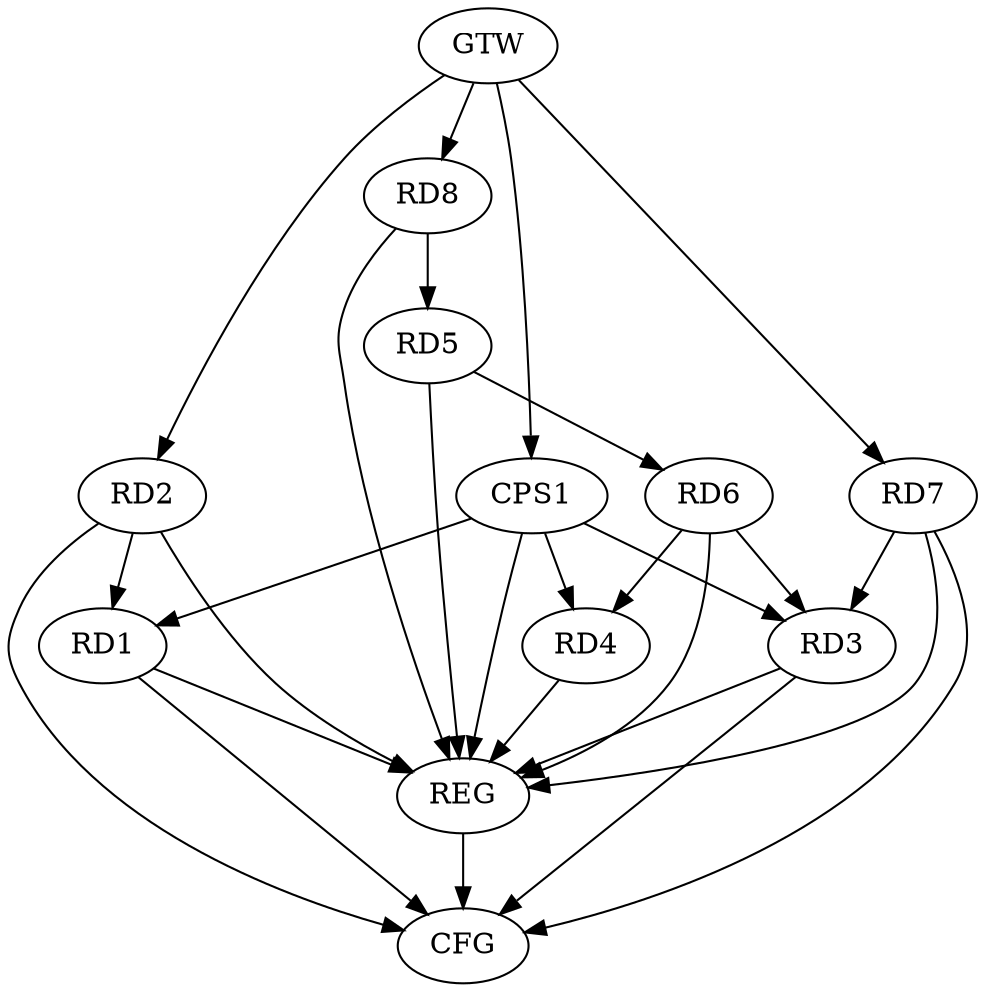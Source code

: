 strict digraph G {
  RD1 [ label="RD1" ];
  RD2 [ label="RD2" ];
  RD3 [ label="RD3" ];
  RD4 [ label="RD4" ];
  RD5 [ label="RD5" ];
  RD6 [ label="RD6" ];
  RD7 [ label="RD7" ];
  RD8 [ label="RD8" ];
  CPS1 [ label="CPS1" ];
  GTW [ label="GTW" ];
  REG [ label="REG" ];
  CFG [ label="CFG" ];
  RD2 -> RD1;
  RD6 -> RD3;
  RD7 -> RD3;
  RD6 -> RD4;
  RD5 -> RD6;
  RD8 -> RD5;
  CPS1 -> RD1;
  CPS1 -> RD3;
  CPS1 -> RD4;
  GTW -> RD2;
  GTW -> RD7;
  GTW -> RD8;
  GTW -> CPS1;
  RD1 -> REG;
  RD2 -> REG;
  RD3 -> REG;
  RD4 -> REG;
  RD5 -> REG;
  RD6 -> REG;
  RD7 -> REG;
  RD8 -> REG;
  CPS1 -> REG;
  RD2 -> CFG;
  RD1 -> CFG;
  RD7 -> CFG;
  RD3 -> CFG;
  REG -> CFG;
}
